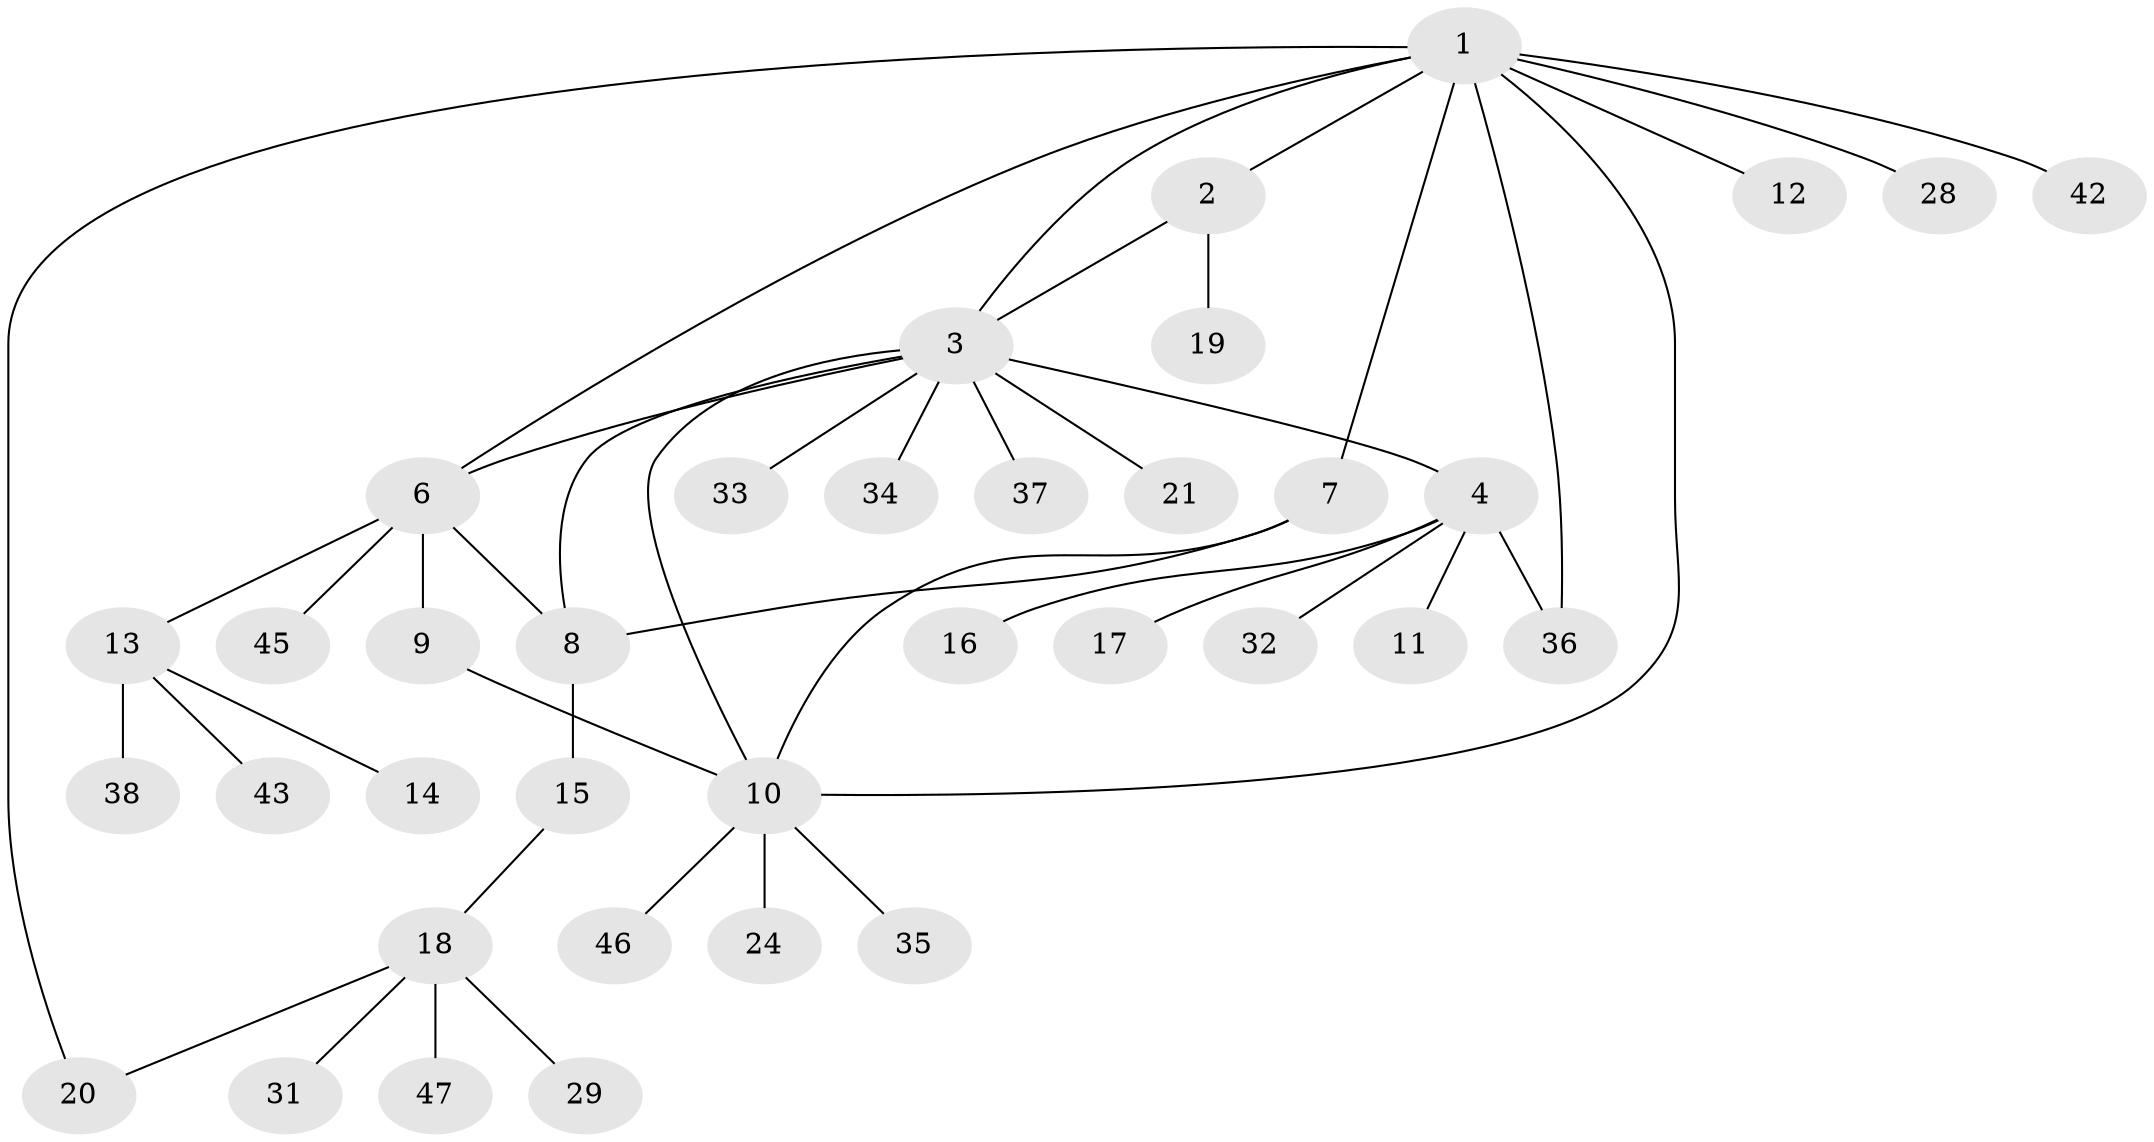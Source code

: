 // original degree distribution, {8: 0.0425531914893617, 4: 0.10638297872340426, 11: 0.02127659574468085, 7: 0.02127659574468085, 5: 0.0425531914893617, 2: 0.1276595744680851, 1: 0.5957446808510638, 3: 0.0425531914893617}
// Generated by graph-tools (version 1.1) at 2025/42/03/06/25 10:42:13]
// undirected, 36 vertices, 44 edges
graph export_dot {
graph [start="1"]
  node [color=gray90,style=filled];
  1 [super="+5"];
  2 [super="+44"];
  3 [super="+22"];
  4 [super="+30"];
  6 [super="+25"];
  7 [super="+23"];
  8;
  9;
  10 [super="+39"];
  11;
  12;
  13 [super="+40"];
  14;
  15;
  16;
  17;
  18 [super="+27"];
  19 [super="+26"];
  20;
  21;
  24;
  28;
  29;
  31 [super="+41"];
  32;
  33;
  34;
  35;
  36;
  37;
  38;
  42;
  43;
  45;
  46;
  47;
  1 -- 2;
  1 -- 7;
  1 -- 10;
  1 -- 20;
  1 -- 28;
  1 -- 36;
  1 -- 42;
  1 -- 3;
  1 -- 12;
  1 -- 6;
  2 -- 3;
  2 -- 19;
  3 -- 4;
  3 -- 8;
  3 -- 10;
  3 -- 21;
  3 -- 33;
  3 -- 34;
  3 -- 37;
  3 -- 6;
  4 -- 11;
  4 -- 16;
  4 -- 17;
  4 -- 32;
  4 -- 36;
  6 -- 8;
  6 -- 9;
  6 -- 13;
  6 -- 45;
  7 -- 8;
  7 -- 10;
  8 -- 15;
  9 -- 10;
  10 -- 24;
  10 -- 35;
  10 -- 46;
  13 -- 14;
  13 -- 38;
  13 -- 43;
  15 -- 18;
  18 -- 20;
  18 -- 31;
  18 -- 29;
  18 -- 47;
}
